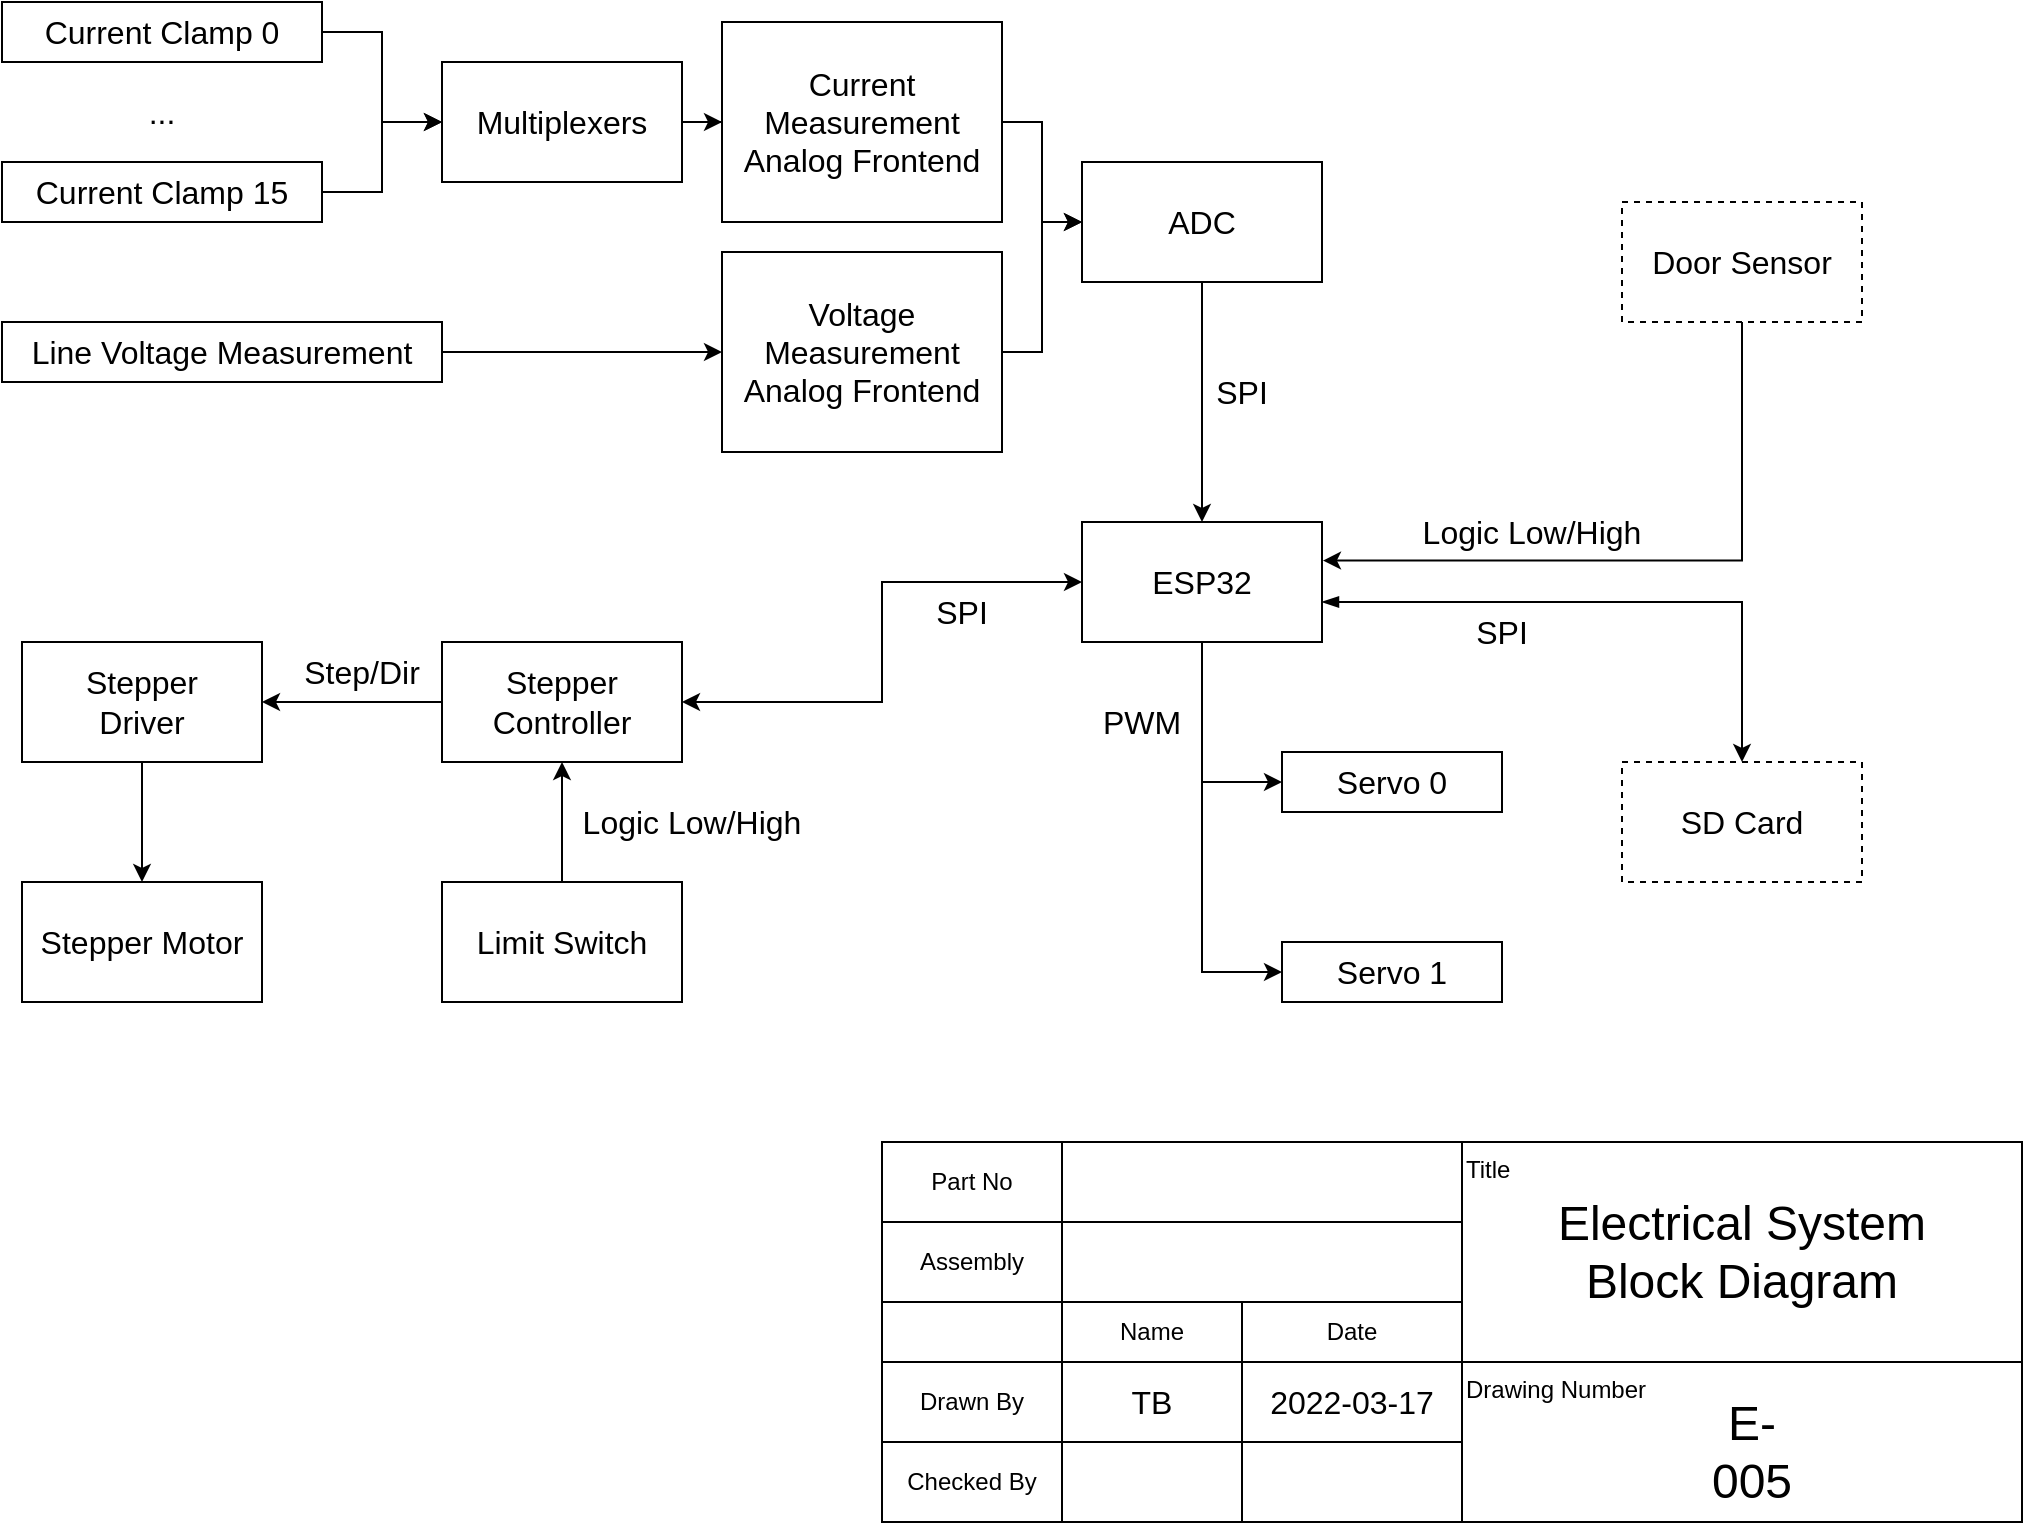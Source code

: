 <mxfile version="17.1.3" type="github">
  <diagram name="Page-1" id="7e0a89b8-554c-2b80-1dc8-d5c74ca68de4">
    <mxGraphModel dx="1125" dy="661" grid="1" gridSize="10" guides="1" tooltips="1" connect="1" arrows="1" fold="1" page="1" pageScale="1" pageWidth="1100" pageHeight="850" background="none" math="0" shadow="0">
      <root>
        <mxCell id="0" />
        <mxCell id="1" parent="0" />
        <mxCell id="3aa4n7tsI6vNhi9zj3cc-1" value="&lt;div&gt;Drawing Number&lt;br&gt;&lt;/div&gt;" style="rounded=0;whiteSpace=wrap;html=1;align=left;verticalAlign=top;" vertex="1" parent="1">
          <mxGeometry x="770" y="730" width="280" height="80" as="geometry" />
        </mxCell>
        <mxCell id="3aa4n7tsI6vNhi9zj3cc-2" value="E-005" style="rounded=0;whiteSpace=wrap;html=1;align=center;verticalAlign=middle;labelBorderColor=none;fillColor=none;strokeColor=none;fontSize=24;" vertex="1" parent="1">
          <mxGeometry x="890" y="760" width="50" height="30" as="geometry" />
        </mxCell>
        <mxCell id="3aa4n7tsI6vNhi9zj3cc-3" value="Title" style="rounded=0;whiteSpace=wrap;html=1;align=left;verticalAlign=top;" vertex="1" parent="1">
          <mxGeometry x="770" y="620" width="280" height="110" as="geometry" />
        </mxCell>
        <mxCell id="3aa4n7tsI6vNhi9zj3cc-4" value="Electrical System Block Diagram" style="rounded=0;whiteSpace=wrap;html=1;align=center;verticalAlign=middle;labelBorderColor=none;fillColor=none;strokeColor=none;fontSize=24;" vertex="1" parent="1">
          <mxGeometry x="790" y="660" width="240" height="30" as="geometry" />
        </mxCell>
        <mxCell id="3aa4n7tsI6vNhi9zj3cc-6" value="&lt;div&gt;Name&lt;br&gt;&lt;/div&gt;" style="rounded=0;whiteSpace=wrap;html=1;align=center;verticalAlign=middle;" vertex="1" parent="1">
          <mxGeometry x="570" y="700" width="90" height="30" as="geometry" />
        </mxCell>
        <mxCell id="3aa4n7tsI6vNhi9zj3cc-7" value="Date" style="rounded=0;whiteSpace=wrap;html=1;align=center;verticalAlign=middle;" vertex="1" parent="1">
          <mxGeometry x="660" y="700" width="110" height="30" as="geometry" />
        </mxCell>
        <mxCell id="3aa4n7tsI6vNhi9zj3cc-8" value="Drawn By" style="rounded=0;whiteSpace=wrap;html=1;align=center;verticalAlign=middle;" vertex="1" parent="1">
          <mxGeometry x="480" y="730" width="90" height="40" as="geometry" />
        </mxCell>
        <mxCell id="3aa4n7tsI6vNhi9zj3cc-9" value="Checked By" style="rounded=0;whiteSpace=wrap;html=1;align=center;verticalAlign=middle;" vertex="1" parent="1">
          <mxGeometry x="480" y="770" width="90" height="40" as="geometry" />
        </mxCell>
        <mxCell id="3aa4n7tsI6vNhi9zj3cc-10" value="TB" style="rounded=0;whiteSpace=wrap;html=1;align=center;verticalAlign=middle;fontSize=16;" vertex="1" parent="1">
          <mxGeometry x="570" y="730" width="90" height="40" as="geometry" />
        </mxCell>
        <mxCell id="3aa4n7tsI6vNhi9zj3cc-11" value="2022-03-17" style="rounded=0;whiteSpace=wrap;html=1;align=center;verticalAlign=middle;fontSize=16;" vertex="1" parent="1">
          <mxGeometry x="660" y="730" width="110" height="40" as="geometry" />
        </mxCell>
        <mxCell id="3aa4n7tsI6vNhi9zj3cc-12" value="" style="rounded=0;whiteSpace=wrap;html=1;align=center;verticalAlign=middle;" vertex="1" parent="1">
          <mxGeometry x="660" y="770" width="110" height="40" as="geometry" />
        </mxCell>
        <mxCell id="3aa4n7tsI6vNhi9zj3cc-13" value="" style="rounded=0;whiteSpace=wrap;html=1;align=center;verticalAlign=middle;" vertex="1" parent="1">
          <mxGeometry x="570" y="770" width="90" height="40" as="geometry" />
        </mxCell>
        <mxCell id="3aa4n7tsI6vNhi9zj3cc-14" value="" style="rounded=0;whiteSpace=wrap;html=1;align=center;verticalAlign=middle;" vertex="1" parent="1">
          <mxGeometry x="480" y="700" width="90" height="30" as="geometry" />
        </mxCell>
        <mxCell id="3aa4n7tsI6vNhi9zj3cc-15" value="Part No" style="rounded=0;whiteSpace=wrap;html=1;align=center;verticalAlign=middle;" vertex="1" parent="1">
          <mxGeometry x="480" y="620" width="90" height="40" as="geometry" />
        </mxCell>
        <mxCell id="3aa4n7tsI6vNhi9zj3cc-16" value="Assembly" style="rounded=0;whiteSpace=wrap;html=1;align=center;verticalAlign=middle;" vertex="1" parent="1">
          <mxGeometry x="480" y="660" width="90" height="40" as="geometry" />
        </mxCell>
        <mxCell id="3aa4n7tsI6vNhi9zj3cc-17" value="" style="rounded=0;whiteSpace=wrap;html=1;align=center;verticalAlign=middle;fontSize=16;" vertex="1" parent="1">
          <mxGeometry x="570" y="660" width="200" height="40" as="geometry" />
        </mxCell>
        <mxCell id="3aa4n7tsI6vNhi9zj3cc-18" value="" style="rounded=0;whiteSpace=wrap;html=1;align=center;verticalAlign=middle;fontSize=16;" vertex="1" parent="1">
          <mxGeometry x="570" y="620" width="200" height="40" as="geometry" />
        </mxCell>
        <mxCell id="3aa4n7tsI6vNhi9zj3cc-24" style="edgeStyle=orthogonalEdgeStyle;rounded=0;orthogonalLoop=1;jettySize=auto;html=1;fontSize=16;" edge="1" parent="1" source="3aa4n7tsI6vNhi9zj3cc-20" target="3aa4n7tsI6vNhi9zj3cc-23">
          <mxGeometry relative="1" as="geometry" />
        </mxCell>
        <mxCell id="3aa4n7tsI6vNhi9zj3cc-20" value="&lt;div&gt;Current Clamp 0&lt;/div&gt;" style="rounded=0;whiteSpace=wrap;html=1;labelBorderColor=none;fontSize=16;fillColor=none;" vertex="1" parent="1">
          <mxGeometry x="40" y="50" width="160" height="30" as="geometry" />
        </mxCell>
        <mxCell id="3aa4n7tsI6vNhi9zj3cc-25" style="edgeStyle=orthogonalEdgeStyle;rounded=0;orthogonalLoop=1;jettySize=auto;html=1;entryX=0;entryY=0.5;entryDx=0;entryDy=0;fontSize=16;" edge="1" parent="1" source="3aa4n7tsI6vNhi9zj3cc-21" target="3aa4n7tsI6vNhi9zj3cc-23">
          <mxGeometry relative="1" as="geometry" />
        </mxCell>
        <mxCell id="3aa4n7tsI6vNhi9zj3cc-21" value="&lt;div&gt;Current Clamp 15&lt;/div&gt;" style="rounded=0;whiteSpace=wrap;html=1;labelBorderColor=none;fontSize=16;fillColor=none;" vertex="1" parent="1">
          <mxGeometry x="40" y="130" width="160" height="30" as="geometry" />
        </mxCell>
        <mxCell id="3aa4n7tsI6vNhi9zj3cc-22" value="..." style="text;html=1;strokeColor=none;fillColor=none;align=center;verticalAlign=middle;whiteSpace=wrap;rounded=0;labelBorderColor=none;fontSize=16;" vertex="1" parent="1">
          <mxGeometry x="90" y="90" width="60" height="30" as="geometry" />
        </mxCell>
        <mxCell id="3aa4n7tsI6vNhi9zj3cc-32" style="edgeStyle=orthogonalEdgeStyle;rounded=0;orthogonalLoop=1;jettySize=auto;html=1;entryX=0;entryY=0.5;entryDx=0;entryDy=0;fontSize=16;" edge="1" parent="1" source="3aa4n7tsI6vNhi9zj3cc-23" target="3aa4n7tsI6vNhi9zj3cc-30">
          <mxGeometry relative="1" as="geometry" />
        </mxCell>
        <mxCell id="3aa4n7tsI6vNhi9zj3cc-23" value="Multiplexers" style="rounded=0;whiteSpace=wrap;html=1;labelBorderColor=none;fontSize=16;fillColor=none;" vertex="1" parent="1">
          <mxGeometry x="260" y="80" width="120" height="60" as="geometry" />
        </mxCell>
        <mxCell id="3aa4n7tsI6vNhi9zj3cc-33" style="edgeStyle=orthogonalEdgeStyle;rounded=0;orthogonalLoop=1;jettySize=auto;html=1;entryX=0;entryY=0.5;entryDx=0;entryDy=0;fontSize=16;" edge="1" parent="1" source="3aa4n7tsI6vNhi9zj3cc-28" target="3aa4n7tsI6vNhi9zj3cc-31">
          <mxGeometry relative="1" as="geometry" />
        </mxCell>
        <mxCell id="3aa4n7tsI6vNhi9zj3cc-28" value="Line Voltage Measurement" style="rounded=0;whiteSpace=wrap;html=1;labelBorderColor=none;fontSize=16;fillColor=none;" vertex="1" parent="1">
          <mxGeometry x="40" y="210" width="220" height="30" as="geometry" />
        </mxCell>
        <mxCell id="3aa4n7tsI6vNhi9zj3cc-35" style="edgeStyle=orthogonalEdgeStyle;rounded=0;orthogonalLoop=1;jettySize=auto;html=1;entryX=0;entryY=0.5;entryDx=0;entryDy=0;fontSize=16;" edge="1" parent="1" source="3aa4n7tsI6vNhi9zj3cc-30" target="3aa4n7tsI6vNhi9zj3cc-34">
          <mxGeometry relative="1" as="geometry" />
        </mxCell>
        <mxCell id="3aa4n7tsI6vNhi9zj3cc-30" value="Current Measurement Analog Frontend" style="rounded=0;whiteSpace=wrap;html=1;labelBorderColor=none;fontSize=16;fillColor=none;" vertex="1" parent="1">
          <mxGeometry x="400" y="60" width="140" height="100" as="geometry" />
        </mxCell>
        <mxCell id="3aa4n7tsI6vNhi9zj3cc-36" style="edgeStyle=orthogonalEdgeStyle;rounded=0;orthogonalLoop=1;jettySize=auto;html=1;entryX=0;entryY=0.5;entryDx=0;entryDy=0;fontSize=16;" edge="1" parent="1" source="3aa4n7tsI6vNhi9zj3cc-31" target="3aa4n7tsI6vNhi9zj3cc-34">
          <mxGeometry relative="1" as="geometry" />
        </mxCell>
        <mxCell id="3aa4n7tsI6vNhi9zj3cc-31" value="Voltage Measurement Analog Frontend" style="rounded=0;whiteSpace=wrap;html=1;labelBorderColor=none;fontSize=16;fillColor=none;" vertex="1" parent="1">
          <mxGeometry x="400" y="175" width="140" height="100" as="geometry" />
        </mxCell>
        <mxCell id="3aa4n7tsI6vNhi9zj3cc-48" style="edgeStyle=orthogonalEdgeStyle;rounded=0;orthogonalLoop=1;jettySize=auto;html=1;entryX=0.5;entryY=0;entryDx=0;entryDy=0;fontSize=16;" edge="1" parent="1" source="3aa4n7tsI6vNhi9zj3cc-34" target="3aa4n7tsI6vNhi9zj3cc-45">
          <mxGeometry relative="1" as="geometry" />
        </mxCell>
        <mxCell id="3aa4n7tsI6vNhi9zj3cc-34" value="ADC" style="rounded=0;whiteSpace=wrap;html=1;labelBorderColor=none;fontSize=16;fillColor=none;" vertex="1" parent="1">
          <mxGeometry x="580" y="130" width="120" height="60" as="geometry" />
        </mxCell>
        <mxCell id="3aa4n7tsI6vNhi9zj3cc-42" style="edgeStyle=orthogonalEdgeStyle;rounded=0;orthogonalLoop=1;jettySize=auto;html=1;entryX=1;entryY=0.5;entryDx=0;entryDy=0;fontSize=16;" edge="1" parent="1" source="3aa4n7tsI6vNhi9zj3cc-38" target="3aa4n7tsI6vNhi9zj3cc-39">
          <mxGeometry relative="1" as="geometry" />
        </mxCell>
        <mxCell id="3aa4n7tsI6vNhi9zj3cc-38" value="Stepper Controller" style="rounded=0;whiteSpace=wrap;html=1;labelBorderColor=none;fontSize=16;fillColor=none;" vertex="1" parent="1">
          <mxGeometry x="260" y="370" width="120" height="60" as="geometry" />
        </mxCell>
        <mxCell id="3aa4n7tsI6vNhi9zj3cc-44" style="edgeStyle=orthogonalEdgeStyle;rounded=0;orthogonalLoop=1;jettySize=auto;html=1;entryX=0.5;entryY=0;entryDx=0;entryDy=0;fontSize=16;" edge="1" parent="1" source="3aa4n7tsI6vNhi9zj3cc-39" target="3aa4n7tsI6vNhi9zj3cc-43">
          <mxGeometry relative="1" as="geometry" />
        </mxCell>
        <mxCell id="3aa4n7tsI6vNhi9zj3cc-39" value="&lt;div&gt;Stepper &lt;br&gt;&lt;/div&gt;&lt;div&gt;Driver&lt;/div&gt;" style="rounded=0;whiteSpace=wrap;html=1;labelBorderColor=none;fontSize=16;fillColor=none;" vertex="1" parent="1">
          <mxGeometry x="50" y="370" width="120" height="60" as="geometry" />
        </mxCell>
        <mxCell id="3aa4n7tsI6vNhi9zj3cc-41" style="edgeStyle=orthogonalEdgeStyle;rounded=0;orthogonalLoop=1;jettySize=auto;html=1;entryX=0.5;entryY=1;entryDx=0;entryDy=0;fontSize=16;" edge="1" parent="1" source="3aa4n7tsI6vNhi9zj3cc-40" target="3aa4n7tsI6vNhi9zj3cc-38">
          <mxGeometry relative="1" as="geometry" />
        </mxCell>
        <mxCell id="3aa4n7tsI6vNhi9zj3cc-40" value="Limit Switch" style="rounded=0;whiteSpace=wrap;html=1;labelBorderColor=none;fontSize=16;fillColor=none;" vertex="1" parent="1">
          <mxGeometry x="260" y="490" width="120" height="60" as="geometry" />
        </mxCell>
        <mxCell id="3aa4n7tsI6vNhi9zj3cc-43" value="Stepper Motor" style="rounded=0;whiteSpace=wrap;html=1;labelBorderColor=none;fontSize=16;fillColor=none;" vertex="1" parent="1">
          <mxGeometry x="50" y="490" width="120" height="60" as="geometry" />
        </mxCell>
        <mxCell id="3aa4n7tsI6vNhi9zj3cc-47" style="edgeStyle=orthogonalEdgeStyle;rounded=0;orthogonalLoop=1;jettySize=auto;html=1;fontSize=16;startArrow=blockThin;startFill=1;" edge="1" parent="1" source="3aa4n7tsI6vNhi9zj3cc-45" target="3aa4n7tsI6vNhi9zj3cc-46">
          <mxGeometry relative="1" as="geometry">
            <Array as="points">
              <mxPoint x="910" y="350" />
            </Array>
          </mxGeometry>
        </mxCell>
        <mxCell id="3aa4n7tsI6vNhi9zj3cc-49" style="edgeStyle=orthogonalEdgeStyle;rounded=0;orthogonalLoop=1;jettySize=auto;html=1;entryX=1;entryY=0.5;entryDx=0;entryDy=0;fontSize=16;startArrow=classic;startFill=1;" edge="1" parent="1" source="3aa4n7tsI6vNhi9zj3cc-45" target="3aa4n7tsI6vNhi9zj3cc-38">
          <mxGeometry relative="1" as="geometry" />
        </mxCell>
        <mxCell id="3aa4n7tsI6vNhi9zj3cc-57" style="edgeStyle=orthogonalEdgeStyle;rounded=0;orthogonalLoop=1;jettySize=auto;html=1;entryX=0;entryY=0.5;entryDx=0;entryDy=0;fontSize=16;startArrow=none;startFill=0;endArrow=classic;endFill=1;" edge="1" parent="1" source="3aa4n7tsI6vNhi9zj3cc-45" target="3aa4n7tsI6vNhi9zj3cc-52">
          <mxGeometry relative="1" as="geometry" />
        </mxCell>
        <mxCell id="3aa4n7tsI6vNhi9zj3cc-45" value="ESP32" style="rounded=0;whiteSpace=wrap;html=1;labelBorderColor=none;fontSize=16;fillColor=none;" vertex="1" parent="1">
          <mxGeometry x="580" y="310" width="120" height="60" as="geometry" />
        </mxCell>
        <mxCell id="3aa4n7tsI6vNhi9zj3cc-46" value="SD Card" style="rounded=0;whiteSpace=wrap;html=1;labelBorderColor=none;fontSize=16;fillColor=none;dashed=1;" vertex="1" parent="1">
          <mxGeometry x="850" y="430" width="120" height="60" as="geometry" />
        </mxCell>
        <mxCell id="3aa4n7tsI6vNhi9zj3cc-52" value="Servo 1" style="rounded=0;whiteSpace=wrap;html=1;labelBorderColor=none;fontSize=16;fillColor=none;" vertex="1" parent="1">
          <mxGeometry x="680" y="520" width="110" height="30" as="geometry" />
        </mxCell>
        <mxCell id="3aa4n7tsI6vNhi9zj3cc-55" style="edgeStyle=orthogonalEdgeStyle;rounded=0;orthogonalLoop=1;jettySize=auto;html=1;entryX=0.5;entryY=1;entryDx=0;entryDy=0;fontSize=16;startArrow=classic;startFill=1;endArrow=none;endFill=0;" edge="1" parent="1" source="3aa4n7tsI6vNhi9zj3cc-53" target="3aa4n7tsI6vNhi9zj3cc-45">
          <mxGeometry relative="1" as="geometry">
            <Array as="points">
              <mxPoint x="640" y="440" />
            </Array>
          </mxGeometry>
        </mxCell>
        <mxCell id="3aa4n7tsI6vNhi9zj3cc-53" value="&lt;div&gt;Servo 0&lt;/div&gt;" style="rounded=0;whiteSpace=wrap;html=1;labelBorderColor=none;fontSize=16;fillColor=none;" vertex="1" parent="1">
          <mxGeometry x="680" y="425" width="110" height="30" as="geometry" />
        </mxCell>
        <mxCell id="3aa4n7tsI6vNhi9zj3cc-60" style="edgeStyle=orthogonalEdgeStyle;rounded=0;orthogonalLoop=1;jettySize=auto;html=1;fontSize=16;startArrow=none;startFill=0;endArrow=classic;endFill=1;entryX=1.004;entryY=0.321;entryDx=0;entryDy=0;entryPerimeter=0;" edge="1" parent="1" source="3aa4n7tsI6vNhi9zj3cc-58" target="3aa4n7tsI6vNhi9zj3cc-45">
          <mxGeometry relative="1" as="geometry">
            <mxPoint x="910" y="330" as="targetPoint" />
            <Array as="points">
              <mxPoint x="910" y="329" />
            </Array>
          </mxGeometry>
        </mxCell>
        <mxCell id="3aa4n7tsI6vNhi9zj3cc-58" value="Door Sensor" style="rounded=0;whiteSpace=wrap;html=1;labelBorderColor=none;fontSize=16;fillColor=none;dashed=1;" vertex="1" parent="1">
          <mxGeometry x="850" y="150" width="120" height="60" as="geometry" />
        </mxCell>
        <mxCell id="3aa4n7tsI6vNhi9zj3cc-61" value="SPI" style="text;html=1;strokeColor=none;fillColor=none;align=center;verticalAlign=middle;whiteSpace=wrap;rounded=0;dashed=1;labelBorderColor=none;fontSize=16;" vertex="1" parent="1">
          <mxGeometry x="630" y="230" width="60" height="30" as="geometry" />
        </mxCell>
        <mxCell id="3aa4n7tsI6vNhi9zj3cc-62" value="SPI" style="text;html=1;strokeColor=none;fillColor=none;align=center;verticalAlign=middle;whiteSpace=wrap;rounded=0;dashed=1;labelBorderColor=none;fontSize=16;" vertex="1" parent="1">
          <mxGeometry x="490" y="340" width="60" height="30" as="geometry" />
        </mxCell>
        <mxCell id="3aa4n7tsI6vNhi9zj3cc-63" value="SPI" style="text;html=1;strokeColor=none;fillColor=none;align=center;verticalAlign=middle;whiteSpace=wrap;rounded=0;dashed=1;labelBorderColor=none;fontSize=16;" vertex="1" parent="1">
          <mxGeometry x="760" y="350" width="60" height="30" as="geometry" />
        </mxCell>
        <mxCell id="3aa4n7tsI6vNhi9zj3cc-64" value="Logic Low/High" style="text;html=1;strokeColor=none;fillColor=none;align=center;verticalAlign=middle;whiteSpace=wrap;rounded=0;dashed=1;labelBorderColor=none;fontSize=16;" vertex="1" parent="1">
          <mxGeometry x="740" y="300" width="130" height="30" as="geometry" />
        </mxCell>
        <mxCell id="3aa4n7tsI6vNhi9zj3cc-65" value="Logic Low/High" style="text;html=1;strokeColor=none;fillColor=none;align=center;verticalAlign=middle;whiteSpace=wrap;rounded=0;dashed=1;labelBorderColor=none;fontSize=16;" vertex="1" parent="1">
          <mxGeometry x="320" y="445" width="130" height="30" as="geometry" />
        </mxCell>
        <mxCell id="3aa4n7tsI6vNhi9zj3cc-66" value="Step/Dir" style="text;html=1;strokeColor=none;fillColor=none;align=center;verticalAlign=middle;whiteSpace=wrap;rounded=0;dashed=1;labelBorderColor=none;fontSize=16;" vertex="1" parent="1">
          <mxGeometry x="180" y="370" width="80" height="30" as="geometry" />
        </mxCell>
        <mxCell id="3aa4n7tsI6vNhi9zj3cc-67" value="PWM" style="text;html=1;strokeColor=none;fillColor=none;align=center;verticalAlign=middle;whiteSpace=wrap;rounded=0;dashed=1;labelBorderColor=none;fontSize=16;" vertex="1" parent="1">
          <mxGeometry x="580" y="395" width="60" height="30" as="geometry" />
        </mxCell>
      </root>
    </mxGraphModel>
  </diagram>
</mxfile>
